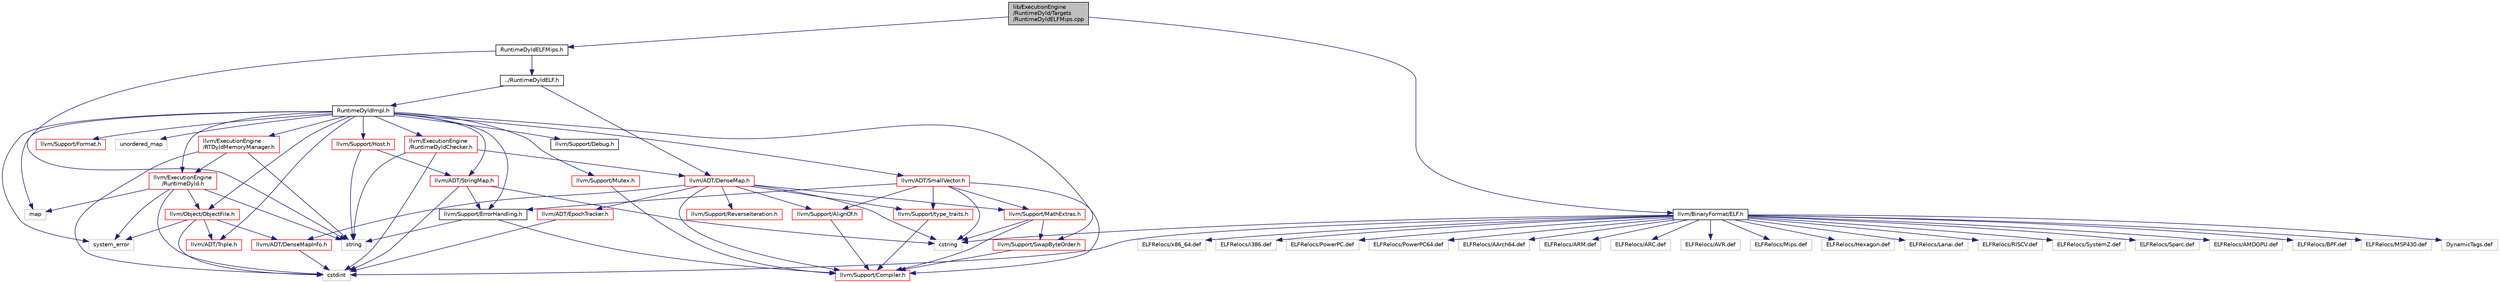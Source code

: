 digraph "lib/ExecutionEngine/RuntimeDyld/Targets/RuntimeDyldELFMips.cpp"
{
 // LATEX_PDF_SIZE
  bgcolor="transparent";
  edge [fontname="Helvetica",fontsize="10",labelfontname="Helvetica",labelfontsize="10"];
  node [fontname="Helvetica",fontsize="10",shape="box"];
  Node1 [label="lib/ExecutionEngine\l/RuntimeDyld/Targets\l/RuntimeDyldELFMips.cpp",height=0.2,width=0.4,color="black", fillcolor="grey75", style="filled", fontcolor="black",tooltip=" "];
  Node1 -> Node2 [color="midnightblue",fontsize="10",style="solid",fontname="Helvetica"];
  Node2 [label="RuntimeDyldELFMips.h",height=0.2,width=0.4,color="black",URL="$RuntimeDyldELFMips_8h.html",tooltip=" "];
  Node2 -> Node3 [color="midnightblue",fontsize="10",style="solid",fontname="Helvetica"];
  Node3 [label="../RuntimeDyldELF.h",height=0.2,width=0.4,color="black",URL="$RuntimeDyldELF_8h.html",tooltip=" "];
  Node3 -> Node4 [color="midnightblue",fontsize="10",style="solid",fontname="Helvetica"];
  Node4 [label="RuntimeDyldImpl.h",height=0.2,width=0.4,color="black",URL="$RuntimeDyldImpl_8h.html",tooltip=" "];
  Node4 -> Node5 [color="midnightblue",fontsize="10",style="solid",fontname="Helvetica"];
  Node5 [label="llvm/ADT/SmallVector.h",height=0.2,width=0.4,color="red",URL="$SmallVector_8h.html",tooltip=" "];
  Node5 -> Node9 [color="midnightblue",fontsize="10",style="solid",fontname="Helvetica"];
  Node9 [label="llvm/Support/AlignOf.h",height=0.2,width=0.4,color="red",URL="$AlignOf_8h.html",tooltip=" "];
  Node9 -> Node10 [color="midnightblue",fontsize="10",style="solid",fontname="Helvetica"];
  Node10 [label="llvm/Support/Compiler.h",height=0.2,width=0.4,color="red",URL="$Compiler_8h.html",tooltip=" "];
  Node5 -> Node10 [color="midnightblue",fontsize="10",style="solid",fontname="Helvetica"];
  Node5 -> Node15 [color="midnightblue",fontsize="10",style="solid",fontname="Helvetica"];
  Node15 [label="llvm/Support/MathExtras.h",height=0.2,width=0.4,color="red",URL="$MathExtras_8h.html",tooltip=" "];
  Node15 -> Node10 [color="midnightblue",fontsize="10",style="solid",fontname="Helvetica"];
  Node15 -> Node16 [color="midnightblue",fontsize="10",style="solid",fontname="Helvetica"];
  Node16 [label="llvm/Support/SwapByteOrder.h",height=0.2,width=0.4,color="red",URL="$SwapByteOrder_8h.html",tooltip=" "];
  Node16 -> Node10 [color="midnightblue",fontsize="10",style="solid",fontname="Helvetica"];
  Node15 -> Node27 [color="midnightblue",fontsize="10",style="solid",fontname="Helvetica"];
  Node27 [label="cstring",height=0.2,width=0.4,color="grey75",tooltip=" "];
  Node5 -> Node33 [color="midnightblue",fontsize="10",style="solid",fontname="Helvetica"];
  Node33 [label="llvm/Support/type_traits.h",height=0.2,width=0.4,color="red",URL="$type__traits_8h.html",tooltip=" "];
  Node33 -> Node10 [color="midnightblue",fontsize="10",style="solid",fontname="Helvetica"];
  Node5 -> Node30 [color="midnightblue",fontsize="10",style="solid",fontname="Helvetica"];
  Node30 [label="llvm/Support/ErrorHandling.h",height=0.2,width=0.4,color="black",URL="$llvm_2Support_2ErrorHandling_8h.html",tooltip=" "];
  Node30 -> Node10 [color="midnightblue",fontsize="10",style="solid",fontname="Helvetica"];
  Node30 -> Node31 [color="midnightblue",fontsize="10",style="solid",fontname="Helvetica"];
  Node31 [label="string",height=0.2,width=0.4,color="grey75",tooltip=" "];
  Node5 -> Node27 [color="midnightblue",fontsize="10",style="solid",fontname="Helvetica"];
  Node4 -> Node36 [color="midnightblue",fontsize="10",style="solid",fontname="Helvetica"];
  Node36 [label="llvm/ADT/StringMap.h",height=0.2,width=0.4,color="red",URL="$StringMap_8h.html",tooltip=" "];
  Node36 -> Node30 [color="midnightblue",fontsize="10",style="solid",fontname="Helvetica"];
  Node36 -> Node43 [color="midnightblue",fontsize="10",style="solid",fontname="Helvetica"];
  Node43 [label="cstdint",height=0.2,width=0.4,color="grey75",tooltip=" "];
  Node36 -> Node27 [color="midnightblue",fontsize="10",style="solid",fontname="Helvetica"];
  Node4 -> Node49 [color="midnightblue",fontsize="10",style="solid",fontname="Helvetica"];
  Node49 [label="llvm/ADT/Triple.h",height=0.2,width=0.4,color="red",URL="$Triple_8h.html",tooltip=" "];
  Node4 -> Node51 [color="midnightblue",fontsize="10",style="solid",fontname="Helvetica"];
  Node51 [label="llvm/ExecutionEngine\l/RTDyldMemoryManager.h",height=0.2,width=0.4,color="red",URL="$RTDyldMemoryManager_8h.html",tooltip=" "];
  Node51 -> Node80 [color="midnightblue",fontsize="10",style="solid",fontname="Helvetica"];
  Node80 [label="llvm/ExecutionEngine\l/RuntimeDyld.h",height=0.2,width=0.4,color="red",URL="$RuntimeDyld_8h.html",tooltip=" "];
  Node80 -> Node82 [color="midnightblue",fontsize="10",style="solid",fontname="Helvetica"];
  Node82 [label="llvm/Object/ObjectFile.h",height=0.2,width=0.4,color="red",URL="$ObjectFile_8h.html",tooltip=" "];
  Node82 -> Node83 [color="midnightblue",fontsize="10",style="solid",fontname="Helvetica"];
  Node83 [label="llvm/ADT/DenseMapInfo.h",height=0.2,width=0.4,color="red",URL="$DenseMapInfo_8h.html",tooltip=" "];
  Node83 -> Node43 [color="midnightblue",fontsize="10",style="solid",fontname="Helvetica"];
  Node82 -> Node49 [color="midnightblue",fontsize="10",style="solid",fontname="Helvetica"];
  Node82 -> Node43 [color="midnightblue",fontsize="10",style="solid",fontname="Helvetica"];
  Node82 -> Node76 [color="midnightblue",fontsize="10",style="solid",fontname="Helvetica"];
  Node76 [label="system_error",height=0.2,width=0.4,color="grey75",tooltip=" "];
  Node80 -> Node43 [color="midnightblue",fontsize="10",style="solid",fontname="Helvetica"];
  Node80 -> Node61 [color="midnightblue",fontsize="10",style="solid",fontname="Helvetica"];
  Node61 [label="map",height=0.2,width=0.4,color="grey75",tooltip=" "];
  Node80 -> Node31 [color="midnightblue",fontsize="10",style="solid",fontname="Helvetica"];
  Node80 -> Node76 [color="midnightblue",fontsize="10",style="solid",fontname="Helvetica"];
  Node51 -> Node43 [color="midnightblue",fontsize="10",style="solid",fontname="Helvetica"];
  Node51 -> Node31 [color="midnightblue",fontsize="10",style="solid",fontname="Helvetica"];
  Node4 -> Node80 [color="midnightblue",fontsize="10",style="solid",fontname="Helvetica"];
  Node4 -> Node107 [color="midnightblue",fontsize="10",style="solid",fontname="Helvetica"];
  Node107 [label="llvm/ExecutionEngine\l/RuntimeDyldChecker.h",height=0.2,width=0.4,color="red",URL="$RuntimeDyldChecker_8h.html",tooltip=" "];
  Node107 -> Node108 [color="midnightblue",fontsize="10",style="solid",fontname="Helvetica"];
  Node108 [label="llvm/ADT/DenseMap.h",height=0.2,width=0.4,color="red",URL="$DenseMap_8h.html",tooltip=" "];
  Node108 -> Node83 [color="midnightblue",fontsize="10",style="solid",fontname="Helvetica"];
  Node108 -> Node109 [color="midnightblue",fontsize="10",style="solid",fontname="Helvetica"];
  Node109 [label="llvm/ADT/EpochTracker.h",height=0.2,width=0.4,color="red",URL="$EpochTracker_8h.html",tooltip=" "];
  Node109 -> Node43 [color="midnightblue",fontsize="10",style="solid",fontname="Helvetica"];
  Node108 -> Node9 [color="midnightblue",fontsize="10",style="solid",fontname="Helvetica"];
  Node108 -> Node10 [color="midnightblue",fontsize="10",style="solid",fontname="Helvetica"];
  Node108 -> Node15 [color="midnightblue",fontsize="10",style="solid",fontname="Helvetica"];
  Node108 -> Node110 [color="midnightblue",fontsize="10",style="solid",fontname="Helvetica"];
  Node110 [label="llvm/Support/ReverseIteration.h",height=0.2,width=0.4,color="red",URL="$ReverseIteration_8h.html",tooltip=" "];
  Node108 -> Node33 [color="midnightblue",fontsize="10",style="solid",fontname="Helvetica"];
  Node108 -> Node27 [color="midnightblue",fontsize="10",style="solid",fontname="Helvetica"];
  Node107 -> Node43 [color="midnightblue",fontsize="10",style="solid",fontname="Helvetica"];
  Node107 -> Node31 [color="midnightblue",fontsize="10",style="solid",fontname="Helvetica"];
  Node4 -> Node82 [color="midnightblue",fontsize="10",style="solid",fontname="Helvetica"];
  Node4 -> Node74 [color="midnightblue",fontsize="10",style="solid",fontname="Helvetica"];
  Node74 [label="llvm/Support/Debug.h",height=0.2,width=0.4,color="black",URL="$Debug_8h.html",tooltip=" "];
  Node4 -> Node30 [color="midnightblue",fontsize="10",style="solid",fontname="Helvetica"];
  Node4 -> Node77 [color="midnightblue",fontsize="10",style="solid",fontname="Helvetica"];
  Node77 [label="llvm/Support/Format.h",height=0.2,width=0.4,color="red",URL="$Format_8h.html",tooltip=" "];
  Node4 -> Node69 [color="midnightblue",fontsize="10",style="solid",fontname="Helvetica"];
  Node69 [label="llvm/Support/Host.h",height=0.2,width=0.4,color="red",URL="$Host_8h.html",tooltip=" "];
  Node69 -> Node36 [color="midnightblue",fontsize="10",style="solid",fontname="Helvetica"];
  Node69 -> Node31 [color="midnightblue",fontsize="10",style="solid",fontname="Helvetica"];
  Node4 -> Node111 [color="midnightblue",fontsize="10",style="solid",fontname="Helvetica"];
  Node111 [label="llvm/Support/Mutex.h",height=0.2,width=0.4,color="red",URL="$Mutex_8h.html",tooltip=" "];
  Node111 -> Node10 [color="midnightblue",fontsize="10",style="solid",fontname="Helvetica"];
  Node4 -> Node16 [color="midnightblue",fontsize="10",style="solid",fontname="Helvetica"];
  Node4 -> Node61 [color="midnightblue",fontsize="10",style="solid",fontname="Helvetica"];
  Node4 -> Node76 [color="midnightblue",fontsize="10",style="solid",fontname="Helvetica"];
  Node4 -> Node115 [color="midnightblue",fontsize="10",style="solid",fontname="Helvetica"];
  Node115 [label="unordered_map",height=0.2,width=0.4,color="grey75",tooltip=" "];
  Node3 -> Node108 [color="midnightblue",fontsize="10",style="solid",fontname="Helvetica"];
  Node2 -> Node31 [color="midnightblue",fontsize="10",style="solid",fontname="Helvetica"];
  Node1 -> Node116 [color="midnightblue",fontsize="10",style="solid",fontname="Helvetica"];
  Node116 [label="llvm/BinaryFormat/ELF.h",height=0.2,width=0.4,color="black",URL="$BinaryFormat_2ELF_8h.html",tooltip=" "];
  Node116 -> Node43 [color="midnightblue",fontsize="10",style="solid",fontname="Helvetica"];
  Node116 -> Node27 [color="midnightblue",fontsize="10",style="solid",fontname="Helvetica"];
  Node116 -> Node117 [color="midnightblue",fontsize="10",style="solid",fontname="Helvetica"];
  Node117 [label="ELFRelocs/x86_64.def",height=0.2,width=0.4,color="grey75",tooltip=" "];
  Node116 -> Node118 [color="midnightblue",fontsize="10",style="solid",fontname="Helvetica"];
  Node118 [label="ELFRelocs/i386.def",height=0.2,width=0.4,color="grey75",tooltip=" "];
  Node116 -> Node119 [color="midnightblue",fontsize="10",style="solid",fontname="Helvetica"];
  Node119 [label="ELFRelocs/PowerPC.def",height=0.2,width=0.4,color="grey75",tooltip=" "];
  Node116 -> Node120 [color="midnightblue",fontsize="10",style="solid",fontname="Helvetica"];
  Node120 [label="ELFRelocs/PowerPC64.def",height=0.2,width=0.4,color="grey75",tooltip=" "];
  Node116 -> Node121 [color="midnightblue",fontsize="10",style="solid",fontname="Helvetica"];
  Node121 [label="ELFRelocs/AArch64.def",height=0.2,width=0.4,color="grey75",tooltip=" "];
  Node116 -> Node122 [color="midnightblue",fontsize="10",style="solid",fontname="Helvetica"];
  Node122 [label="ELFRelocs/ARM.def",height=0.2,width=0.4,color="grey75",tooltip=" "];
  Node116 -> Node123 [color="midnightblue",fontsize="10",style="solid",fontname="Helvetica"];
  Node123 [label="ELFRelocs/ARC.def",height=0.2,width=0.4,color="grey75",tooltip=" "];
  Node116 -> Node124 [color="midnightblue",fontsize="10",style="solid",fontname="Helvetica"];
  Node124 [label="ELFRelocs/AVR.def",height=0.2,width=0.4,color="grey75",tooltip=" "];
  Node116 -> Node125 [color="midnightblue",fontsize="10",style="solid",fontname="Helvetica"];
  Node125 [label="ELFRelocs/Mips.def",height=0.2,width=0.4,color="grey75",tooltip=" "];
  Node116 -> Node126 [color="midnightblue",fontsize="10",style="solid",fontname="Helvetica"];
  Node126 [label="ELFRelocs/Hexagon.def",height=0.2,width=0.4,color="grey75",tooltip=" "];
  Node116 -> Node127 [color="midnightblue",fontsize="10",style="solid",fontname="Helvetica"];
  Node127 [label="ELFRelocs/Lanai.def",height=0.2,width=0.4,color="grey75",tooltip=" "];
  Node116 -> Node128 [color="midnightblue",fontsize="10",style="solid",fontname="Helvetica"];
  Node128 [label="ELFRelocs/RISCV.def",height=0.2,width=0.4,color="grey75",tooltip=" "];
  Node116 -> Node129 [color="midnightblue",fontsize="10",style="solid",fontname="Helvetica"];
  Node129 [label="ELFRelocs/SystemZ.def",height=0.2,width=0.4,color="grey75",tooltip=" "];
  Node116 -> Node130 [color="midnightblue",fontsize="10",style="solid",fontname="Helvetica"];
  Node130 [label="ELFRelocs/Sparc.def",height=0.2,width=0.4,color="grey75",tooltip=" "];
  Node116 -> Node131 [color="midnightblue",fontsize="10",style="solid",fontname="Helvetica"];
  Node131 [label="ELFRelocs/AMDGPU.def",height=0.2,width=0.4,color="grey75",tooltip=" "];
  Node116 -> Node132 [color="midnightblue",fontsize="10",style="solid",fontname="Helvetica"];
  Node132 [label="ELFRelocs/BPF.def",height=0.2,width=0.4,color="grey75",tooltip=" "];
  Node116 -> Node133 [color="midnightblue",fontsize="10",style="solid",fontname="Helvetica"];
  Node133 [label="ELFRelocs/MSP430.def",height=0.2,width=0.4,color="grey75",tooltip=" "];
  Node116 -> Node134 [color="midnightblue",fontsize="10",style="solid",fontname="Helvetica"];
  Node134 [label="DynamicTags.def",height=0.2,width=0.4,color="grey75",tooltip=" "];
}
